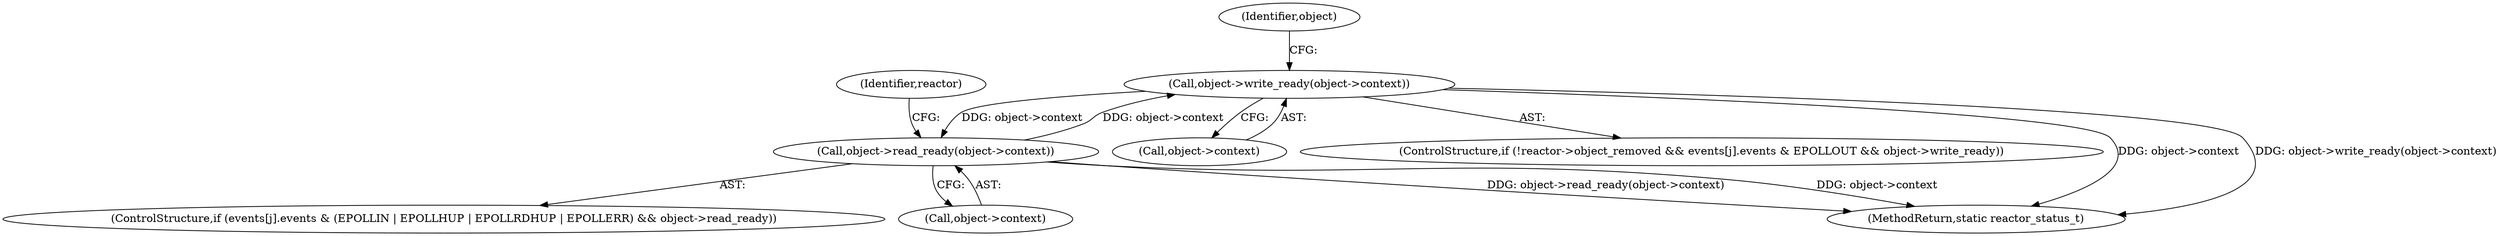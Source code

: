 digraph "0_Android_472271b153c5dc53c28beac55480a8d8434b2d5c_59@API" {
"1000308" [label="(Call,object->write_ready(object->context))"];
"1000287" [label="(Call,object->read_ready(object->context))"];
"1000308" [label="(Call,object->write_ready(object->context))"];
"1000309" [label="(Call,object->context)"];
"1000315" [label="(Identifier,object)"];
"1000291" [label="(ControlStructure,if (!reactor->object_removed && events[j].events & EPOLLOUT && object->write_ready))"];
"1000295" [label="(Identifier,reactor)"];
"1000269" [label="(ControlStructure,if (events[j].events & (EPOLLIN | EPOLLHUP | EPOLLRDHUP | EPOLLERR) && object->read_ready))"];
"1000308" [label="(Call,object->write_ready(object->context))"];
"1000288" [label="(Call,object->context)"];
"1000336" [label="(MethodReturn,static reactor_status_t)"];
"1000287" [label="(Call,object->read_ready(object->context))"];
"1000308" -> "1000291"  [label="AST: "];
"1000308" -> "1000309"  [label="CFG: "];
"1000309" -> "1000308"  [label="AST: "];
"1000315" -> "1000308"  [label="CFG: "];
"1000308" -> "1000336"  [label="DDG: object->context"];
"1000308" -> "1000336"  [label="DDG: object->write_ready(object->context)"];
"1000308" -> "1000287"  [label="DDG: object->context"];
"1000287" -> "1000308"  [label="DDG: object->context"];
"1000287" -> "1000269"  [label="AST: "];
"1000287" -> "1000288"  [label="CFG: "];
"1000288" -> "1000287"  [label="AST: "];
"1000295" -> "1000287"  [label="CFG: "];
"1000287" -> "1000336"  [label="DDG: object->read_ready(object->context)"];
"1000287" -> "1000336"  [label="DDG: object->context"];
}
